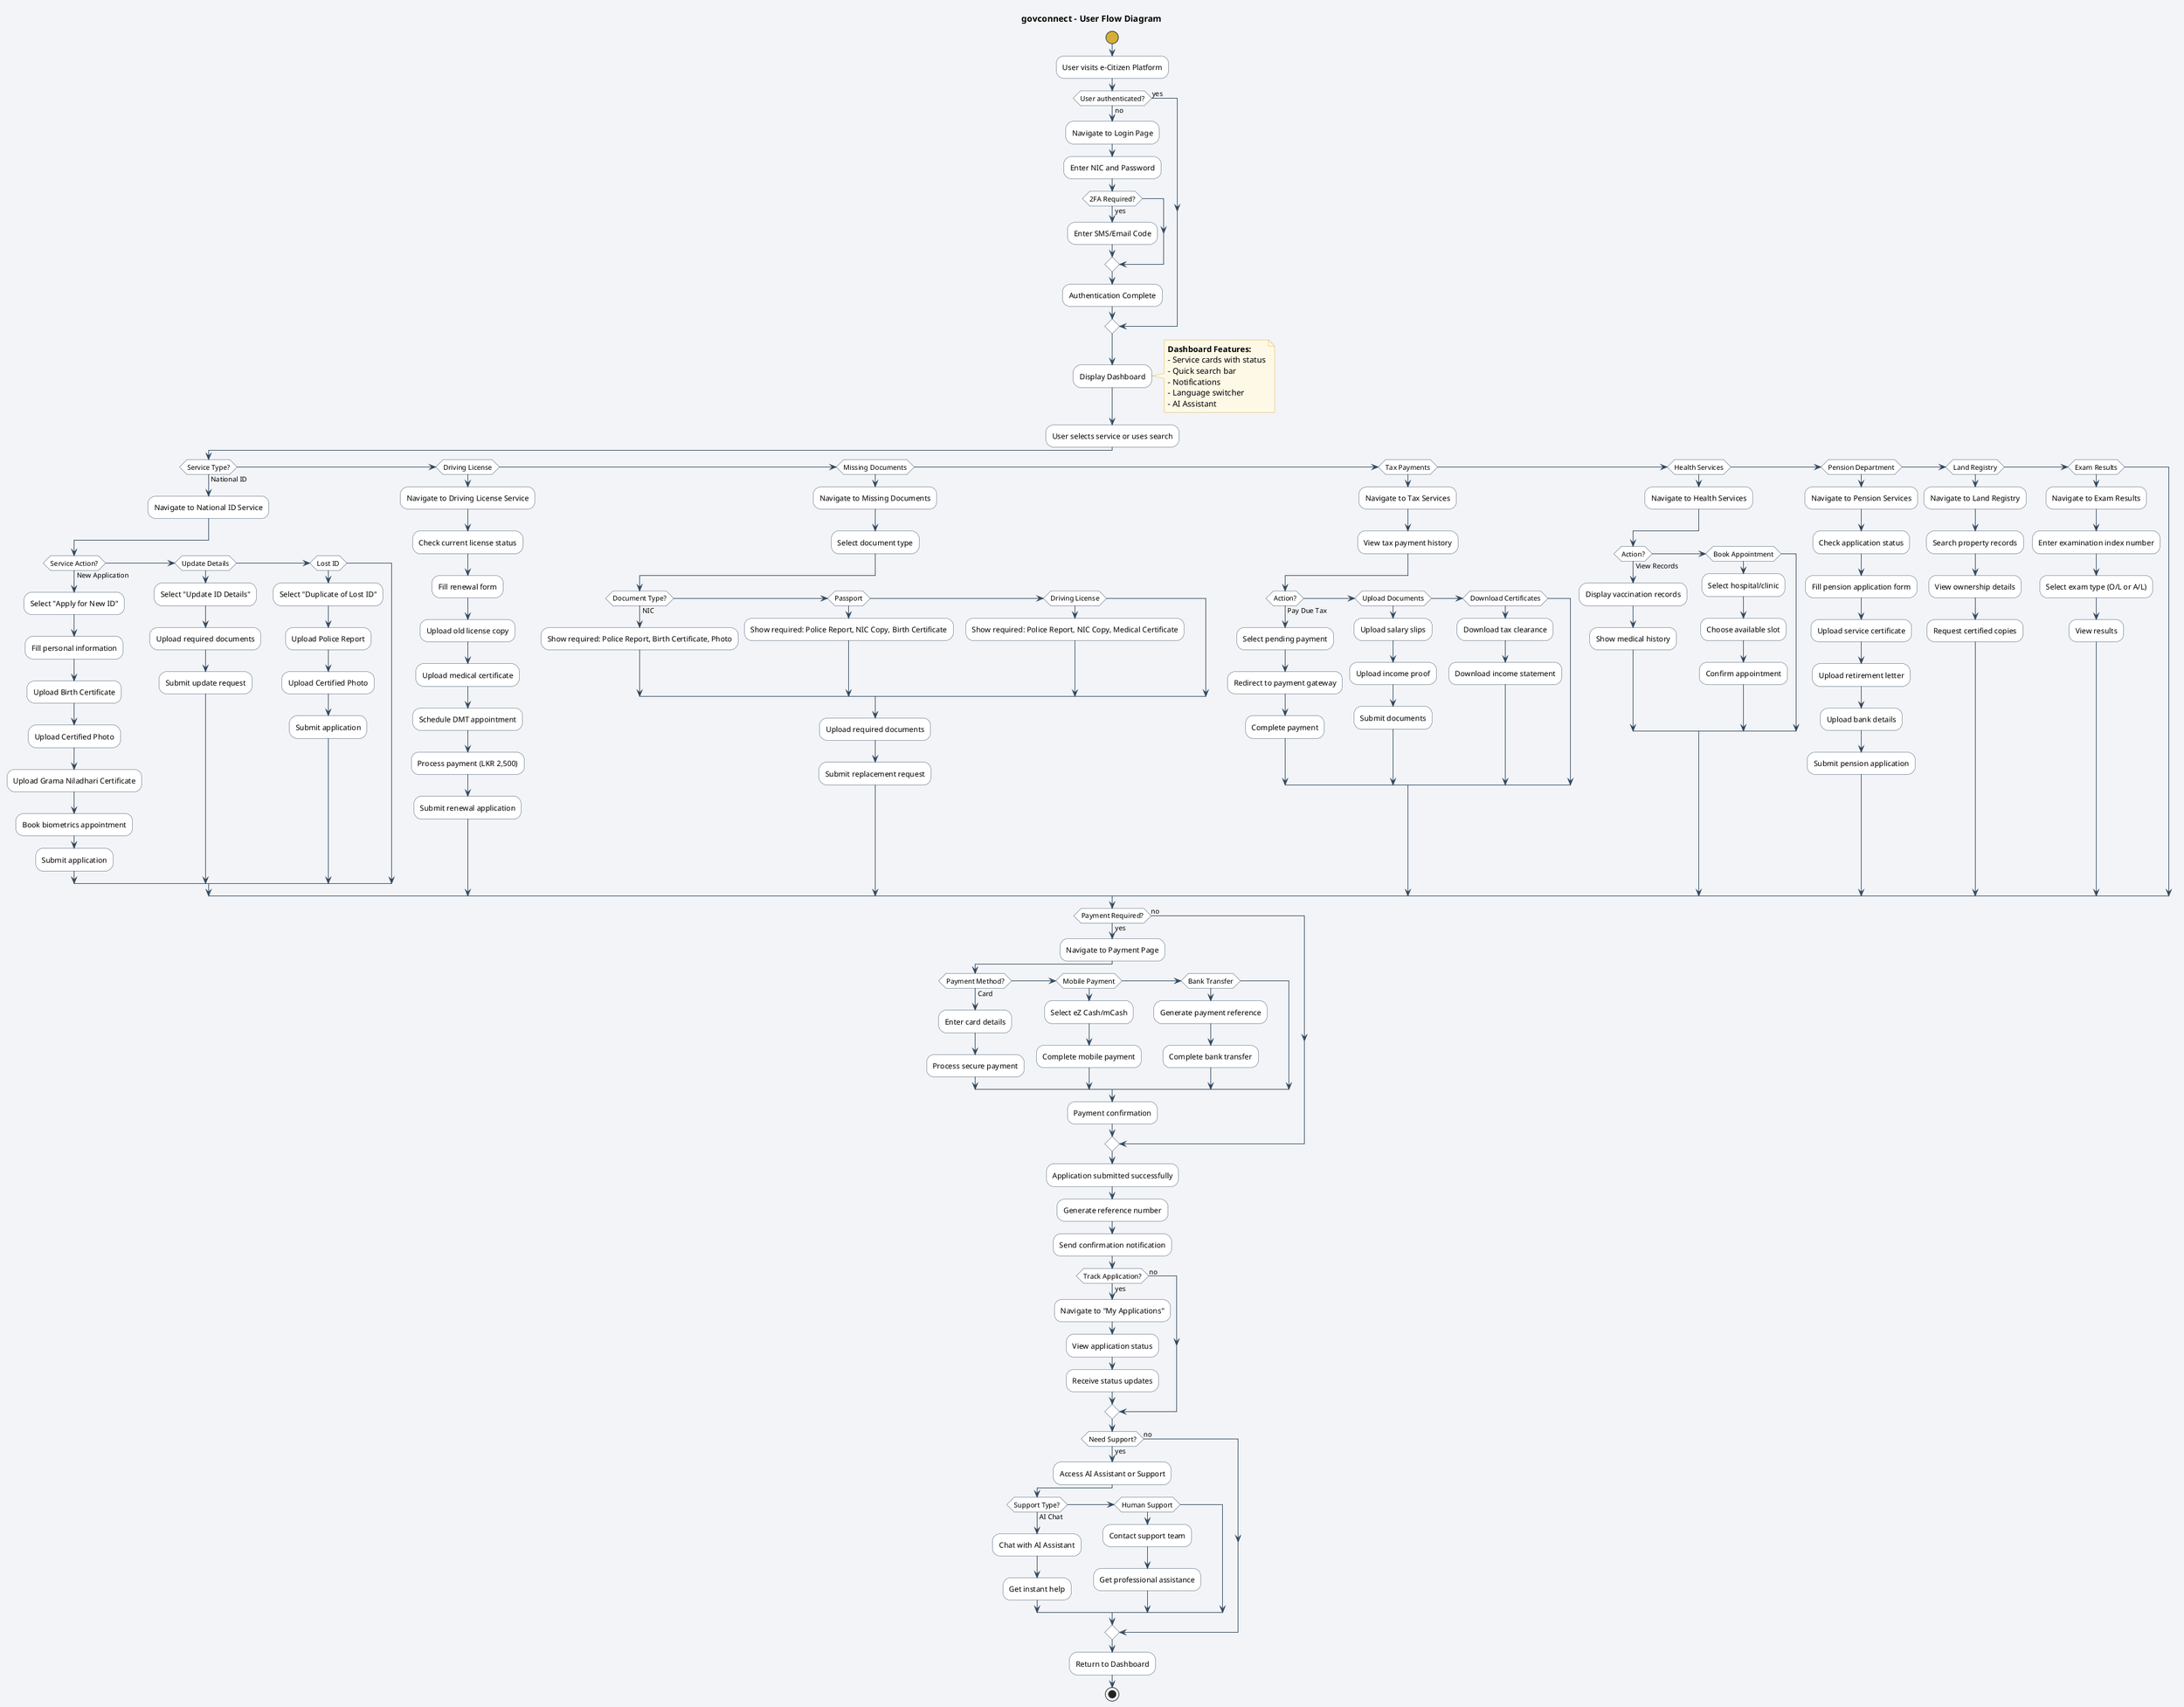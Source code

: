 @startuml user-flow
skinparam backgroundColor #F2F4F7
skinparam defaultTextColor #30475E
skinparam activityBackgroundColor #FFFFFF
skinparam activityBorderColor #30475E
skinparam activityStartColor #D4AF37
skinparam activityEndColor #22C55E
skinparam activityDiamondBackgroundColor #FFFFFF
skinparam activityDiamondBorderColor #30475E
skinparam activityArrowColor #30475E
skinparam noteBorderColor #D4AF37
skinparam noteBackgroundColor #FEF9E7

title govconnect - User Flow Diagram

start

:User visits e-Citizen Platform;

if (User authenticated?) then (no)
  :Navigate to Login Page;
  :Enter NIC and Password;
  if (2FA Required?) then (yes)
    :Enter SMS/Email Code;
  endif
  :Authentication Complete;
else (yes)
endif

:Display Dashboard;
note right
  **Dashboard Features:**
  - Service cards with status
  - Quick search bar
  - Notifications
  - Language switcher
  - AI Assistant
end note

:User selects service or uses search;

if (Service Type?) then (National ID)
  :Navigate to National ID Service;
  if (Service Action?) then (New Application)
    :Select "Apply for New ID";
    :Fill personal information;
    :Upload Birth Certificate;
    :Upload Certified Photo;
    :Upload Grama Niladhari Certificate;
    :Book biometrics appointment;
    :Submit application;
  elseif (Update Details) then
    :Select "Update ID Details";
    :Upload required documents;
    :Submit update request;
  elseif (Lost ID) then
    :Select "Duplicate of Lost ID";
    :Upload Police Report;
    :Upload Certified Photo;
    :Submit application;
  endif

elseif (Driving License) then
  :Navigate to Driving License Service;
  :Check current license status;
  :Fill renewal form;
  :Upload old license copy;
  :Upload medical certificate;
  :Schedule DMT appointment;
  :Process payment (LKR 2,500);
  :Submit renewal application;

elseif (Missing Documents) then
  :Navigate to Missing Documents;
  :Select document type;
  if (Document Type?) then (NIC)
    :Show required: Police Report, Birth Certificate, Photo;
  elseif (Passport) then
    :Show required: Police Report, NIC Copy, Birth Certificate;
  elseif (Driving License) then
    :Show required: Police Report, NIC Copy, Medical Certificate;
  endif
  :Upload required documents;
  :Submit replacement request;

elseif (Tax Payments) then
  :Navigate to Tax Services;
  :View tax payment history;
  if (Action?) then (Pay Due Tax)
    :Select pending payment;
    :Redirect to payment gateway;
    :Complete payment;
  elseif (Upload Documents) then
    :Upload salary slips;
    :Upload income proof;
    :Submit documents;
  elseif (Download Certificates) then
    :Download tax clearance;
    :Download income statement;
  endif

elseif (Health Services) then
  :Navigate to Health Services;
  if (Action?) then (View Records)
    :Display vaccination records;
    :Show medical history;
  elseif (Book Appointment) then
    :Select hospital/clinic;
    :Choose available slot;
    :Confirm appointment;
  endif

elseif (Pension Department) then
  :Navigate to Pension Services;
  :Check application status;
  :Fill pension application form;
  :Upload service certificate;
  :Upload retirement letter;
  :Upload bank details;
  :Submit pension application;

elseif (Land Registry) then
  :Navigate to Land Registry;
  :Search property records;
  :View ownership details;
  :Request certified copies;

elseif (Exam Results) then
  :Navigate to Exam Results;
  :Enter examination index number;
  :Select exam type (O/L or A/L);
  :View results;
endif

if (Payment Required?) then (yes)
  :Navigate to Payment Page;
  if (Payment Method?) then (Card)
    :Enter card details;
    :Process secure payment;
  elseif (Mobile Payment) then
    :Select eZ Cash/mCash;
    :Complete mobile payment;
  elseif (Bank Transfer) then
    :Generate payment reference;
    :Complete bank transfer;
  endif
  :Payment confirmation;
else (no)
endif

:Application submitted successfully;
:Generate reference number;
:Send confirmation notification;

if (Track Application?) then (yes)
  :Navigate to "My Applications";
  :View application status;
  :Receive status updates;
else (no)
endif

if (Need Support?) then (yes)
  :Access AI Assistant or Support;
  if (Support Type?) then (AI Chat)
    :Chat with AI Assistant;
    :Get instant help;
  elseif (Human Support) then
    :Contact support team;
    :Get professional assistance;
  endif
else (no)
endif

:Return to Dashboard;

stop

@enduml

